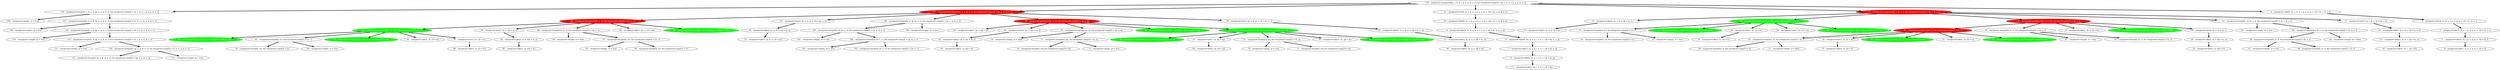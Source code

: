 digraph PDG {
15 [shape=ellipse, label="15 .- mergesort:take(2, [o, b, c, a]) = [o, b]"];
111 [shape=ellipse, label="111 .- mergesort:comp(o, p) = true"];
25 [shape=ellipse, label="25 .- mergesort:merge([a], [c], fun mergesort:comp/2) = [a, c]"];
13 [shape=ellipse, label="13 .- mergesort:take(2, [a, c, b, o, i]) = [a, c]"];
8 [shape=ellipse, label="8 .- mergesort:take(4, [w, q, a, p, i, o, b, c, a]) = [w, q, a, p]"];
45 [shape=ellipse, label="45 .- mergesort:comp(a, b) = true"];
94 [shape=ellipse, label="94 .- mergesort:comp(w, e) = false"];
118 [shape=ellipse, label="118 .- mergesort:merge([a, c, b, o, i], [p, a, q, w, e, v], fun mergesort:comp/2) = [a, c, b, o, i, p, a, q, w, e, v]"];
74 [shape=ellipse, label="74 .- mergesort:comp(p, a) = false"];
113 [shape=ellipse, label="113 .- mergesort:merge([], [p, a, q, w, e, v], fun mergesort:comp/2) = [p, a, q, w, e, v]"];
60 [shape=ellipse, label="60 .- mergesort:take(1, [p, a, q]) = [p]"];
95 [shape=ellipse, label="95 .- mergesort:comp(e, v) = true"];
57 [shape=ellipse, label="57 .- mergesort:take(2, [e, w, q, a, p]) = [e, w]"];
101 [shape=ellipse, label="101 .- mergesort:comp(a, w) = true"];
54 [shape=ellipse, label="54 .- mergesort:take(2, [a, q, w, e, v]) = [a, q]"];
89 [shape=ellipse, label="89 .- mergesort:mergesort([v], fun mergesort:comp/2) = [v]" style=filled color="green" fontcolor="white" fillcolor="green"];
21 [shape=ellipse, label="21 .- mergesort:mergesort([a], fun mergesort:comp/2) = [a]" style=filled color="green" fontcolor="white" fillcolor="green"];
107 [shape=ellipse, label="107 .- mergesort:mergesort([p, a, q, w, e, v], fun mergesort:comp/2) = [p, a, q, w, e, v]" style=filled color="red" fontcolor="white" fillcolor="red"];
47 [shape=ellipse, label="47 .- mergesort:comp(b, o) = true"];
24 [shape=ellipse, label="24 .- mergesort:merge([], [c], fun mergesort:comp/2) = [c]"];
40 [shape=ellipse, label="40 .- mergesort:mergesort([o, i], fun mergesort:comp/2) = [o, i]" style=filled color="red" fontcolor="white" fillcolor="red"];
58 [shape=ellipse, label="58 .- mergesort:take(3, [v, e, w, q, a, p]) = [v, e, w]"];
77 [shape=ellipse, label="77 .- mergesort:merge([a], [q], fun mergesort:comp/2) = [a, q]"];
102 [shape=ellipse, label="102 .- mergesort:comp(q, w) = true"];
93 [shape=ellipse, label="93 .- mergesort:mergesort([e, v], fun mergesort:comp/2) = [e, v]" style=filled color="green" fontcolor="white" fillcolor="green"];
110 [shape=ellipse, label="110 .- mergesort:comp(b, p) = true"];
105 [shape=ellipse, label="105 .- mergesort:merge([a, q], [w, e, v], fun mergesort:comp/2) = [a, q, w, e, v]"];
11 [shape=ellipse, label="11 .- mergesort:last(6, [a, c, b, o, i, p, a, q, w, e, v]) = [p, a, q, w, e, v]"];
83 [shape=ellipse, label="83 .- mergesort:last(2, [w, e, v]) = [e, v]"];
63 [shape=ellipse, label="63 .- mergesort:last(2, [p, a, q]) = [a, q]"];
26 [shape=ellipse, label="26 .- mergesort:mergesort([a, c], fun mergesort:comp/2) = [a, c]" style=filled color="green" fontcolor="white" fillcolor="green"];
20 [shape=ellipse, label="20 .- mergesort:last(1, [a, c]) = [c]"];
98 [shape=ellipse, label="98 .- mergesort:merge([w], [e, v], fun mergesort:comp/2) = [w, e, v]"];
44 [shape=ellipse, label="44 .- mergesort:mergesort([b, o, i], fun mergesort:comp/2) = [b, o, i]" style=filled color="red" fontcolor="white" fillcolor="red"];
99 [shape=ellipse, label="99 .- mergesort:mergesort([w, e, v], fun mergesort:comp/2) = [w, e, v]" style=filled color="red" fontcolor="white" fillcolor="red"];
76 [shape=ellipse, label="76 .- mergesort:merge([], [q], fun mergesort:comp/2) = [q]"];
1 [shape=ellipse, label="1 .- mergesort:take(2, [o, i, p, a, q, w, e, v]) = [o, i]"];
104 [shape=ellipse, label="104 .- mergesort:merge([q], [w, e, v], fun mergesort:comp/2) = [q, w, e, v]"];
82 [shape=ellipse, label="82 .- mergesort:take(2, [v, e, w]) = [v, e]"];
41 [shape=ellipse, label="41 .- mergesort:comp(b, o) = true"];
91 [shape=ellipse, label="91 .- mergesort:merge([], [v], fun mergesort:comp/2) = [v]"];
43 [shape=ellipse, label="43 .- mergesort:merge([b], [o, i], fun mergesort:comp/2) = [b, o, i]"];
56 [shape=ellipse, label="56 .- mergesort:take(1, [w, q, a, p]) = [w]"];
115 [shape=ellipse, label="115 .- mergesort:merge([o, i], [p, a, q, w, e, v], fun mergesort:comp/2) = [o, i, p, a, q, w, e, v]"];
14 [shape=ellipse, label="14 .- mergesort:take(1, [b, c, a]) = [b]"];
61 [shape=ellipse, label="61 .- mergesort:take(1, [a, p]) = [a]"];
96 [shape=ellipse, label="96 .- mergesort:merge([], [v], fun mergesort:comp/2) = [v]"];
80 [shape=ellipse, label="80 .- mergesort:take(1, [w, e, v]) = [w]"];
28 [shape=ellipse, label="28 .- mergesort:take(1, [o, b]) = [o]"];
23 [shape=ellipse, label="23 .- mergesort:comp(a, c) = true"];
108 [shape=ellipse, label="108 .- mergesort:comp(a, p) = true"];
112 [shape=ellipse, label="112 .- mergesort:comp(i, p) = true"];
92 [shape=ellipse, label="92 .- mergesort:merge([e], [v], fun mergesort:comp/2) = [e, v]"];
16 [shape=ellipse, label="16 .- mergesort:take(3, [i, o, b, c, a]) = [i, o, b]"];
12 [shape=ellipse, label="12 .- mergesort:take(1, [c, b, o, i]) = [c]"];
39 [shape=ellipse, label="39 .- mergesort:merge([o], [i], fun mergesort:comp/2) = [o, i]"];
34 [shape=ellipse, label="34 .- mergesort:last(1, [o, i]) = [i]"];
68 [shape=ellipse, label="68 .- mergesort:mergesort([a], fun mergesort:comp/2) = [a]" style=filled color="green" fontcolor="white" fillcolor="green"];
78 [shape=ellipse, label="78 .- mergesort:merge([p], [a, q], fun mergesort:comp/2) = [p, a, q]"];
52 [shape=ellipse, label="52 .- mergesort:mergesort([a, c, b, o, i], fun mergesort:comp/2) = [a, c, b, o, i]" style=filled color="red" fontcolor="white" fillcolor="red"];
81 [shape=ellipse, label="81 .- mergesort:take(1, [e, w]) = [e]"];
75 [shape=ellipse, label="75 .- mergesort:comp(a, q) = true"];
64 [shape=ellipse, label="64 .- mergesort:mergesort([p], fun mergesort:comp/2) = [p]" style=filled color="green" fontcolor="white" fillcolor="green"];
109 [shape=ellipse, label="109 .- mergesort:comp(c, p) = true"];
50 [shape=ellipse, label="50 .- mergesort:merge([c], [b, o, i], fun mergesort:comp/2) = [c, b, o, i]"];
67 [shape=ellipse, label="67 .- mergesort:last(1, [a, q]) = [q]"];
36 [shape=ellipse, label="36 .- mergesort:mergesort([i], fun mergesort:comp/2) = [i]" style=filled color="green" fontcolor="white" fillcolor="green"];
7 [shape=ellipse, label="7 .- mergesort:take(3, [q, a, p, i, o, b, c, a]) = [q, a, p]"];
32 [shape=ellipse, label="32 .- mergesort:take(1, [o, i]) = [o]"];
35 [shape=ellipse, label="35 .- mergesort:mergesort([o], fun mergesort:comp/2) = [o]" style=filled color="green" fontcolor="white" fillcolor="green"];
3 [shape=ellipse, label="3 .- mergesort:take(4, [c, b, o, i, p, a, q, w, e, v]) = [c, b, o, i]"];
119 [shape=ellipse, label="119 .- mergesort:mergesort([a, c, b, o, i, p, a, q, w, e, v], fun mergesort:comp/2) = [a, c, b, o, i, p, a, q, w, e, v]"];
55 [shape=ellipse, label="55 .- mergesort:take(3, [p, a, q, w, e, v]) = [p, a, q]"];
49 [shape=ellipse, label="49 .- mergesort:merge([b], [o, i], fun mergesort:comp/2) = [b, o, i]"];
106 [shape=ellipse, label="106 .- mergesort:merge([p, a, q], [w, e, v], fun mergesort:comp/2) = [p, a, q, w, e, v]"];
33 [shape=ellipse, label="33 .- mergesort:take(1, [i, o]) = [i]"];
42 [shape=ellipse, label="42 .- mergesort:merge([], [o, i], fun mergesort:comp/2) = [o, i]"];
72 [shape=ellipse, label="72 .- mergesort:merge([a], [q], fun mergesort:comp/2) = [a, q]"];
70 [shape=ellipse, label="70 .- mergesort:comp(a, q) = true"];
10 [shape=ellipse, label="10 .- mergesort:take(6, [v, e, w, q, a, p, i, o, b, c, a]) = [v, e, w, q, a, p]"];
9 [shape=ellipse, label="9 .- mergesort:take(5, [e, w, q, a, p, i, o, b, c, a]) = [e, w, q, a, p]"];
86 [shape=ellipse, label="86 .- mergesort:take(1, [v, e]) = [v]"];
19 [shape=ellipse, label="19 .- mergesort:take(1, [c, a]) = [c]"];
51 [shape=ellipse, label="51 .- mergesort:merge([a, c], [b, o, i], fun mergesort:comp/2) = [a, c, b, o, i]"];
18 [shape=ellipse, label="18 .- mergesort:take(1, [a, c]) = [a]"];
103 [shape=ellipse, label="103 .- mergesort:merge([], [w, e, v], fun mergesort:comp/2) = [w, e, v]"];
29 [shape=ellipse, label="29 .- mergesort:take(2, [i, o, b]) = [i, o]"];
22 [shape=ellipse, label="22 .- mergesort:mergesort([c], fun mergesort:comp/2) = [c]" style=filled color="green" fontcolor="white" fillcolor="green"];
114 [shape=ellipse, label="114 .- mergesort:merge([i], [p, a, q, w, e, v], fun mergesort:comp/2) = [i, p, a, q, w, e, v]"];
97 [shape=ellipse, label="97 .- mergesort:merge([e], [v], fun mergesort:comp/2) = [e, v]"];
27 [shape=ellipse, label="27 .- mergesort:take(1, [b, o, i]) = [b]"];
73 [shape=ellipse, label="73 .- mergesort:mergesort([a, q], fun mergesort:comp/2) = [a, q]" style=filled color="green" fontcolor="white" fillcolor="green"];
88 [shape=ellipse, label="88 .- mergesort:mergesort([e], fun mergesort:comp/2) = [e]" style=filled color="green" fontcolor="white" fillcolor="green"];
46 [shape=ellipse, label="46 .- mergesort:comp(c, b) = false"];
38 [shape=ellipse, label="38 .- mergesort:merge([i], [], fun mergesort:comp/2) = [i]"];
4 [shape=ellipse, label="4 .- mergesort:take(5, [a, c, b, o, i, p, a, q, w, e, v]) = [a, c, b, o, i]"];
48 [shape=ellipse, label="48 .- mergesort:merge([], [o, i], fun mergesort:comp/2) = [o, i]"];
62 [shape=ellipse, label="62 .- mergesort:take(2, [q, a, p]) = [q, a]"];
71 [shape=ellipse, label="71 .- mergesort:merge([], [q], fun mergesort:comp/2) = [q]"];
17 [shape=ellipse, label="17 .- mergesort:last(3, [a, c, b, o, i]) = [b, o, i]"];
65 [shape=ellipse, label="65 .- mergesort:take(1, [a, q]) = [a]"];
79 [shape=ellipse, label="79 .- mergesort:mergesort([p, a, q], fun mergesort:comp/2) = [p, a, q]" style=filled color="red" fontcolor="white" fillcolor="red"];
0 [shape=ellipse, label="0 .- mergesort:take(1, [i, p, a, q, w, e, v]) = [i]"];
66 [shape=ellipse, label="66 .- mergesort:take(1, [q, a]) = [q]"];
85 [shape=ellipse, label="85 .- mergesort:take(1, [e, v]) = [e]"];
69 [shape=ellipse, label="69 .- mergesort:mergesort([q], fun mergesort:comp/2) = [q]" style=filled color="green" fontcolor="white" fillcolor="green"];
37 [shape=ellipse, label="37 .- mergesort:comp(o, i) = false"];
84 [shape=ellipse, label="84 .- mergesort:mergesort([w], fun mergesort:comp/2) = [w]" style=filled color="green" fontcolor="white" fillcolor="green"];
6 [shape=ellipse, label="6 .- mergesort:take(2, [a, p, i, o, b, c, a]) = [a, p]"];
2 [shape=ellipse, label="2 .- mergesort:take(3, [b, o, i, p, a, q, w, e, v]) = [b, o, i]"];
87 [shape=ellipse, label="87 .- mergesort:last(1, [e, v]) = [v]"];
116 [shape=ellipse, label="116 .- mergesort:merge([b, o, i], [p, a, q, w, e, v], fun mergesort:comp/2) = [b, o, i, p, a, q, w, e, v]"];
5 [shape=ellipse, label="5 .- mergesort:take(1, [p, i, o, b, c, a]) = [p]"];
31 [shape=ellipse, label="31 .- mergesort:mergesort([b], fun mergesort:comp/2) = [b]" style=filled color="green" fontcolor="white" fillcolor="green"];
117 [shape=ellipse, label="117 .- mergesort:merge([c, b, o, i], [p, a, q, w, e, v], fun mergesort:comp/2) = [c, b, o, i, p, a, q, w, e, v]"];
100 [shape=ellipse, label="100 .- mergesort:comp(p, w) = true"];
90 [shape=ellipse, label="90 .- mergesort:comp(e, v) = true"];
30 [shape=ellipse, label="30 .- mergesort:last(2, [b, o, i]) = [o, i]"];
59 [shape=ellipse, label="59 .- mergesort:last(3, [p, a, q, w, e, v]) = [w, e, v]"];
53 [shape=ellipse, label="53 .- mergesort:take(1, [q, w, e, v]) = [q]"];
15 -> 14 [color=black, penwidth=3];
25 -> 24 [color=black, penwidth=3];
25 -> 23 [color=black, penwidth=3];
13 -> 12 [color=black, penwidth=3];
8 -> 7 [color=black, penwidth=3];
118 -> 117 [color=black, penwidth=3];
118 -> 108 [color=black, penwidth=3];
57 -> 56 [color=black, penwidth=3];
54 -> 53 [color=black, penwidth=3];
107 -> 106 [color=black, penwidth=3];
107 -> 99 [color=black, penwidth=3];
107 -> 79 [color=black, penwidth=3];
107 -> 59 [color=black, penwidth=3];
107 -> 55 [color=black, penwidth=3];
40 -> 39 [color=black, penwidth=3];
40 -> 36 [color=black, penwidth=3];
40 -> 35 [color=black, penwidth=3];
40 -> 34 [color=black, penwidth=3];
40 -> 32 [color=black, penwidth=3];
58 -> 57 [color=black, penwidth=3];
77 -> 76 [color=black, penwidth=3];
77 -> 75 [color=black, penwidth=3];
93 -> 92 [color=black, penwidth=3];
93 -> 89 [color=black, penwidth=3];
93 -> 88 [color=black, penwidth=3];
93 -> 87 [color=black, penwidth=3];
93 -> 85 [color=black, penwidth=3];
105 -> 104 [color=black, penwidth=3];
105 -> 101 [color=black, penwidth=3];
11 -> 10 [color=black, penwidth=3];
83 -> 82 [color=black, penwidth=3];
63 -> 62 [color=black, penwidth=3];
26 -> 25 [color=black, penwidth=3];
26 -> 22 [color=black, penwidth=3];
26 -> 21 [color=black, penwidth=3];
26 -> 20 [color=black, penwidth=3];
26 -> 18 [color=black, penwidth=3];
20 -> 19 [color=black, penwidth=3];
98 -> 97 [color=black, penwidth=3];
98 -> 94 [color=black, penwidth=3];
44 -> 43 [color=black, penwidth=3];
44 -> 40 [color=black, penwidth=3];
44 -> 31 [color=black, penwidth=3];
44 -> 30 [color=black, penwidth=3];
44 -> 27 [color=black, penwidth=3];
99 -> 98 [color=black, penwidth=3];
99 -> 93 [color=black, penwidth=3];
99 -> 84 [color=black, penwidth=3];
99 -> 83 [color=black, penwidth=3];
99 -> 80 [color=black, penwidth=3];
1 -> 0 [color=black, penwidth=3];
104 -> 103 [color=black, penwidth=3];
104 -> 102 [color=black, penwidth=3];
82 -> 81 [color=black, penwidth=3];
43 -> 42 [color=black, penwidth=3];
43 -> 41 [color=black, penwidth=3];
115 -> 114 [color=black, penwidth=3];
115 -> 111 [color=black, penwidth=3];
92 -> 91 [color=black, penwidth=3];
92 -> 90 [color=black, penwidth=3];
16 -> 15 [color=black, penwidth=3];
39 -> 38 [color=black, penwidth=3];
39 -> 37 [color=black, penwidth=3];
34 -> 33 [color=black, penwidth=3];
78 -> 77 [color=black, penwidth=3];
78 -> 74 [color=black, penwidth=3];
52 -> 51 [color=black, penwidth=3];
52 -> 44 [color=black, penwidth=3];
52 -> 26 [color=black, penwidth=3];
52 -> 17 [color=black, penwidth=3];
52 -> 13 [color=black, penwidth=3];
50 -> 49 [color=black, penwidth=3];
50 -> 46 [color=black, penwidth=3];
67 -> 66 [color=black, penwidth=3];
7 -> 6 [color=black, penwidth=3];
3 -> 2 [color=black, penwidth=3];
119 -> 118 [color=black, penwidth=3];
119 -> 107 [color=black, penwidth=3];
119 -> 52 [color=black, penwidth=3];
119 -> 11 [color=black, penwidth=3];
119 -> 4 [color=black, penwidth=3];
55 -> 54 [color=black, penwidth=3];
49 -> 48 [color=black, penwidth=3];
49 -> 47 [color=black, penwidth=3];
106 -> 105 [color=black, penwidth=3];
106 -> 100 [color=black, penwidth=3];
72 -> 71 [color=black, penwidth=3];
72 -> 70 [color=black, penwidth=3];
10 -> 9 [color=black, penwidth=3];
9 -> 8 [color=black, penwidth=3];
51 -> 50 [color=black, penwidth=3];
51 -> 45 [color=black, penwidth=3];
29 -> 28 [color=black, penwidth=3];
114 -> 113 [color=black, penwidth=3];
114 -> 112 [color=black, penwidth=3];
97 -> 96 [color=black, penwidth=3];
97 -> 95 [color=black, penwidth=3];
73 -> 72 [color=black, penwidth=3];
73 -> 69 [color=black, penwidth=3];
73 -> 68 [color=black, penwidth=3];
73 -> 67 [color=black, penwidth=3];
73 -> 65 [color=black, penwidth=3];
4 -> 3 [color=black, penwidth=3];
62 -> 61 [color=black, penwidth=3];
17 -> 16 [color=black, penwidth=3];
79 -> 78 [color=black, penwidth=3];
79 -> 73 [color=black, penwidth=3];
79 -> 64 [color=black, penwidth=3];
79 -> 63 [color=black, penwidth=3];
79 -> 60 [color=black, penwidth=3];
6 -> 5 [color=black, penwidth=3];
2 -> 1 [color=black, penwidth=3];
87 -> 86 [color=black, penwidth=3];
116 -> 115 [color=black, penwidth=3];
116 -> 110 [color=black, penwidth=3];
117 -> 116 [color=black, penwidth=3];
117 -> 109 [color=black, penwidth=3];
30 -> 29 [color=black, penwidth=3];
59 -> 58 [color=black, penwidth=3];
}